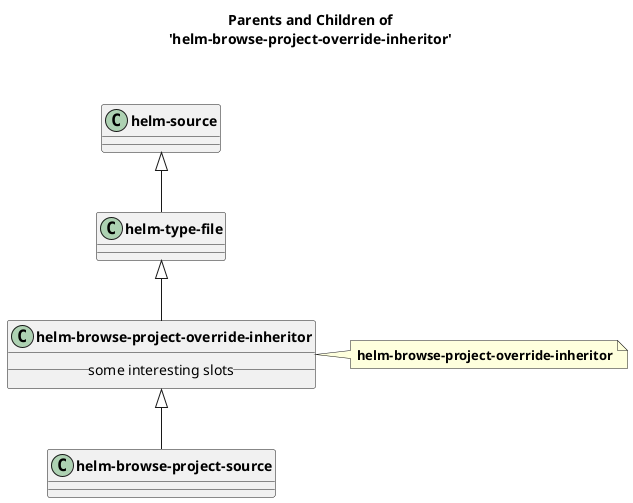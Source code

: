 @startuml
skinparam classFontStyle bold
skinparam captionFontStyle bold
title **Parents and Children of**\n**'helm-browse-project-override-inheritor'**\n\n
"helm-type-file" <|-- "helm-browse-project-override-inheritor"
class "helm-type-file"
"helm-source" <|-- "helm-type-file"
class "helm-source"
class "helm-browse-project-override-inheritor" {
	__ some interesting slots __
}
note right of "helm-browse-project-override-inheritor"
	**helm-browse-project-override-inheritor**
end note
"helm-browse-project-override-inheritor" <|-- "helm-browse-project-source"
@enduml
